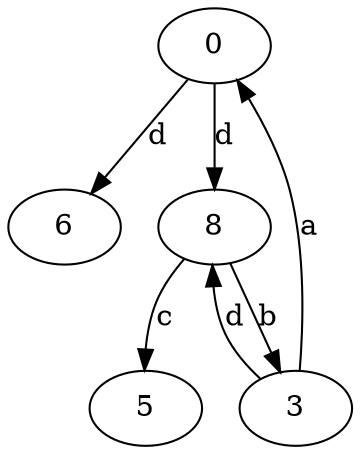 strict digraph  {
0;
3;
5;
6;
8;
0 -> 6  [label=d];
0 -> 8  [label=d];
3 -> 0  [label=a];
3 -> 8  [label=d];
8 -> 3  [label=b];
8 -> 5  [label=c];
}
